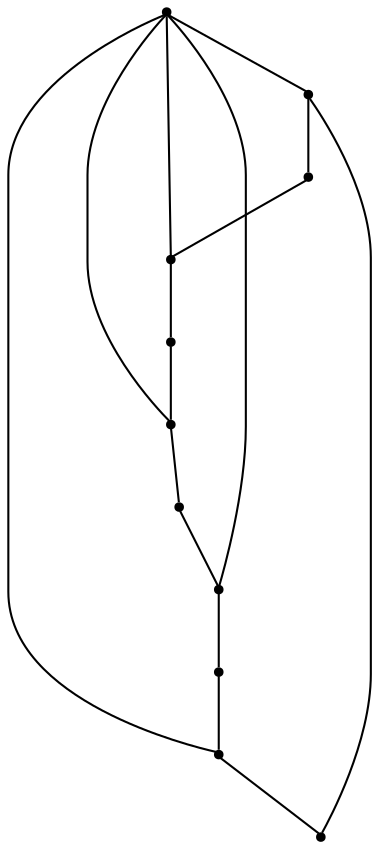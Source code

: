 graph {
  node [shape=point,comment="{\"directed\":false,\"doi\":\"10.1007/978-3-642-11805-0_31\",\"figure\":\"1 (1)\"}"]

  v0 [pos="1027.1304866347202,1265.7241100468914"]
  v1 [pos="965.0217827730401,1310.8320088284077"]
  v2 [pos="1092.4790697674418,1218.2652488519338"]
  v3 [pos="1069.1534151299054,1146.4974210376583"]
  v4 [pos="1043.7928864944813,1068.4857158818522"]
  v5 [pos="902.9298124446425,1265.740646412747"]
  v6 [pos="837.560360114519,1218.2652488519338"]
  v7 [pos="965.1009966473246,1068.4857158818522"]
  v8 [pos="963.9460010972134,1179.9721136424168"]
  v9 [pos="860.8985489956167,1146.4640939003182"]
  v10 [pos="886.2465433874795,1068.4857158818522"]

  v0 -- v1 [id="-1",pos="1027.1304866347202,1265.7241100468914 965.0217827730401,1310.8320088284077 965.0217827730401,1310.8320088284077 965.0217827730401,1310.8320088284077"]
  v2 -- v0 [id="-2",pos="1092.4790697674418,1218.2652488519338 1027.1304866347202,1265.7241100468914 1027.1304866347202,1265.7241100468914 1027.1304866347202,1265.7241100468914"]
  v3 -- v2 [id="-3",pos="1069.1534151299054,1146.4974210376583 1092.4790697674418,1218.2652488519338 1092.4790697674418,1218.2652488519338 1092.4790697674418,1218.2652488519338"]
  v4 -- v3 [id="-4",pos="1043.7928864944813,1068.4857158818522 1069.1534151299054,1146.4974210376583 1069.1534151299054,1146.4974210376583 1069.1534151299054,1146.4974210376583"]
  v6 -- v9 [id="-5",pos="837.560360114519,1218.2652488519338 860.8985489956167,1146.4640939003182 860.8985489956167,1146.4640939003182 860.8985489956167,1146.4640939003182"]
  v9 -- v10 [id="-6",pos="860.8985489956167,1146.4640939003182 886.2465433874795,1068.4857158818522 886.2465433874795,1068.4857158818522 886.2465433874795,1068.4857158818522"]
  v5 -- v6 [id="-7",pos="902.9298124446425,1265.740646412747 837.560360114519,1218.2652488519338 837.560360114519,1218.2652488519338 837.560360114519,1218.2652488519338"]
  v1 -- v5 [id="-8",pos="965.0217827730401,1310.8320088284077 902.9298124446425,1265.740646412747 902.9298124446425,1265.740646412747 902.9298124446425,1265.740646412747"]
  v10 -- v7 [id="-10",pos="886.2465433874795,1068.4857158818522 965.1009966473246,1068.4857158818522 965.1009966473246,1068.4857158818522 965.1009966473246,1068.4857158818522"]
  v7 -- v4 [id="-11",pos="965.1009966473246,1068.4857158818522 1043.7928864944813,1068.4857158818522 1043.7928864944813,1068.4857158818522 1043.7928864944813,1068.4857158818522"]
  v8 -- v7 [id="-12",pos="963.9460010972134,1179.9721136424168 965.1009966473246,1068.4857158818522 965.1009966473246,1068.4857158818522 965.1009966473246,1068.4857158818522"]
  v8 -- v0 [id="-13",pos="963.9460010972134,1179.9721136424168 1027.1304866347202,1265.7241100468914 1027.1304866347202,1265.7241100468914 1027.1304866347202,1265.7241100468914"]
  v8 -- v3 [id="-15",pos="963.9460010972134,1179.9721136424168 1069.1534151299054,1146.4974210376583 1069.1534151299054,1146.4974210376583 1069.1534151299054,1146.4974210376583"]
  v8 -- v9 [id="-17",pos="963.9460010972134,1179.9721136424168 860.8985489956167,1146.4640939003182 860.8985489956167,1146.4640939003182 860.8985489956167,1146.4640939003182"]
  v8 -- v5 [id="-19",pos="963.9460010972134,1179.9721136424168 902.9298124446425,1265.740646412747 902.9298124446425,1265.740646412747 902.9298124446425,1265.740646412747"]
}